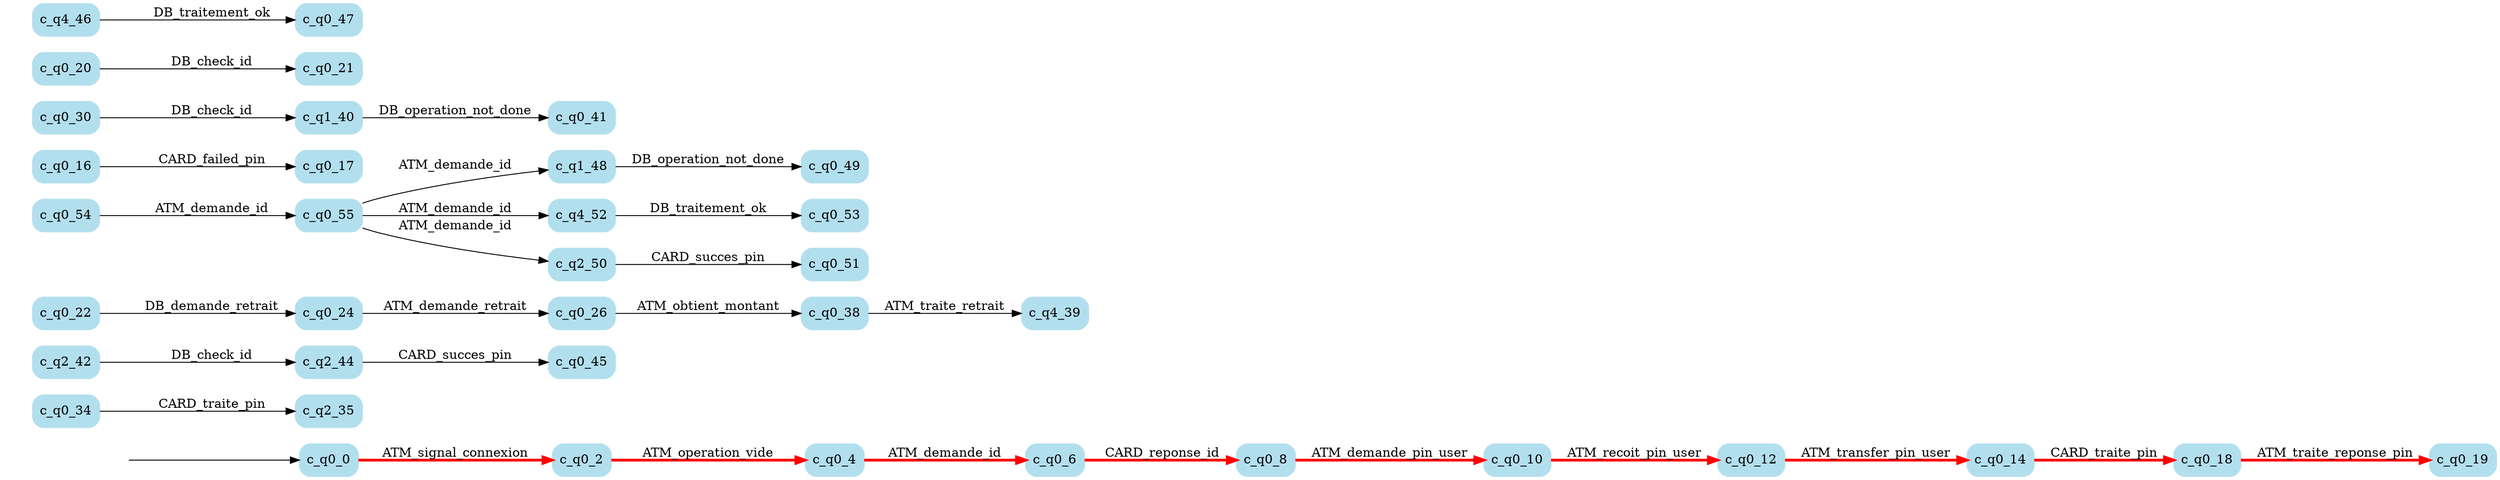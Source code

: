 digraph G {

	rankdir = LR;

	start_c_q0_0[style=invisible];

	node[shape=box, style="rounded, filled", color=lightblue2];

	c_q2_35[label="c_q2_35"];
	c_q0_45[label="c_q0_45"];
	c_q0_22[label="c_q0_22"];
	c_q0_0[label="c_q0_0"];
	c_q0_19[label="c_q0_19"];
	c_q1_48[label="c_q1_48"];
	c_q0_8[label="c_q0_8"];
	c_q0_17[label="c_q0_17"];
	c_q0_38[label="c_q0_38"];
	c_q4_52[label="c_q4_52"];
	c_q2_44[label="c_q2_44"];
	c_q1_40[label="c_q1_40"];
	c_q0_6[label="c_q0_6"];
	c_q4_39[label="c_q4_39"];
	c_q2_42[label="c_q2_42"];
	c_q0_30[label="c_q0_30"];
	c_q0_41[label="c_q0_41"];
	c_q0_34[label="c_q0_34"];
	c_q0_53[label="c_q0_53"];
	c_q0_54[label="c_q0_54"];
	c_q0_4[label="c_q0_4"];
	c_q0_49[label="c_q0_49"];
	c_q0_2[label="c_q0_2"];
	c_q0_16[label="c_q0_16"];
	c_q0_26[label="c_q0_26"];
	c_q0_55[label="c_q0_55"];
	c_q0_10[label="c_q0_10"];
	c_q0_12[label="c_q0_12"];
	c_q0_21[label="c_q0_21"];
	c_q0_47[label="c_q0_47"];
	c_q0_51[label="c_q0_51"];
	c_q4_46[label="c_q4_46"];
	c_q0_20[label="c_q0_20"];
	c_q0_24[label="c_q0_24"];
	c_q0_14[label="c_q0_14"];
	c_q2_50[label="c_q2_50"];
	c_q0_18[label="c_q0_18"];

	start_c_q0_0 -> c_q0_0;
	c_q0_0 -> c_q0_2[label="ATM_signal_connexion", penwidth=3, color=red];
	c_q0_2 -> c_q0_4[label="ATM_operation_vide", penwidth=3, color=red];
	c_q0_4 -> c_q0_6[label="ATM_demande_id", penwidth=3, color=red];
	c_q0_6 -> c_q0_8[label="CARD_reponse_id", penwidth=3, color=red];
	c_q0_8 -> c_q0_10[label="ATM_demande_pin_user", penwidth=3, color=red];
	c_q0_10 -> c_q0_12[label="ATM_recoit_pin_user", penwidth=3, color=red];
	c_q0_12 -> c_q0_14[label="ATM_transfer_pin_user", penwidth=3, color=red];
	c_q0_14 -> c_q0_18[label="CARD_traite_pin", penwidth=3, color=red];
	c_q0_16 -> c_q0_17[label="CARD_failed_pin"];
	c_q0_18 -> c_q0_19[label="ATM_traite_reponse_pin", penwidth=3, color=red];
	c_q0_20 -> c_q0_21[label="DB_check_id"];
	c_q0_22 -> c_q0_24[label="DB_demande_retrait"];
	c_q0_24 -> c_q0_26[label="ATM_demande_retrait"];
	c_q0_26 -> c_q0_38[label="ATM_obtient_montant"];
	c_q0_55 -> c_q1_48[label="ATM_demande_id"];
	c_q0_30 -> c_q1_40[label="DB_check_id"];
	c_q0_55 -> c_q2_50[label="ATM_demande_id"];
	c_q0_34 -> c_q2_35[label="CARD_traite_pin"];
	c_q0_55 -> c_q4_52[label="ATM_demande_id"];
	c_q0_38 -> c_q4_39[label="ATM_traite_retrait"];
	c_q1_40 -> c_q0_41[label="DB_operation_not_done"];
	c_q2_42 -> c_q2_44[label="DB_check_id"];
	c_q2_44 -> c_q0_45[label="CARD_succes_pin"];
	c_q4_46 -> c_q0_47[label="DB_traitement_ok"];
	c_q1_48 -> c_q0_49[label="DB_operation_not_done"];
	c_q2_50 -> c_q0_51[label="CARD_succes_pin"];
	c_q4_52 -> c_q0_53[label="DB_traitement_ok"];
	c_q0_54 -> c_q0_55[label="ATM_demande_id"];

}